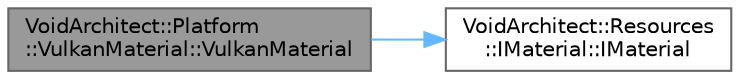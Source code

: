 digraph "VoidArchitect::Platform::VulkanMaterial::VulkanMaterial"
{
 // LATEX_PDF_SIZE
  bgcolor="transparent";
  edge [fontname=Helvetica,fontsize=10,labelfontname=Helvetica,labelfontsize=10];
  node [fontname=Helvetica,fontsize=10,shape=box,height=0.2,width=0.4];
  rankdir="LR";
  Node1 [id="Node000001",label="VoidArchitect::Platform\l::VulkanMaterial::VulkanMaterial",height=0.2,width=0.4,color="gray40", fillcolor="grey60", style="filled", fontcolor="black",tooltip=" "];
  Node1 -> Node2 [id="edge1_Node000001_Node000002",color="steelblue1",style="solid",tooltip=" "];
  Node2 [id="Node000002",label="VoidArchitect::Resources\l::IMaterial::IMaterial",height=0.2,width=0.4,color="grey40", fillcolor="white", style="filled",URL="$class_void_architect_1_1_resources_1_1_i_material.html#a7428cd3e22b95ce09543755fc91812ab",tooltip=" "];
}
